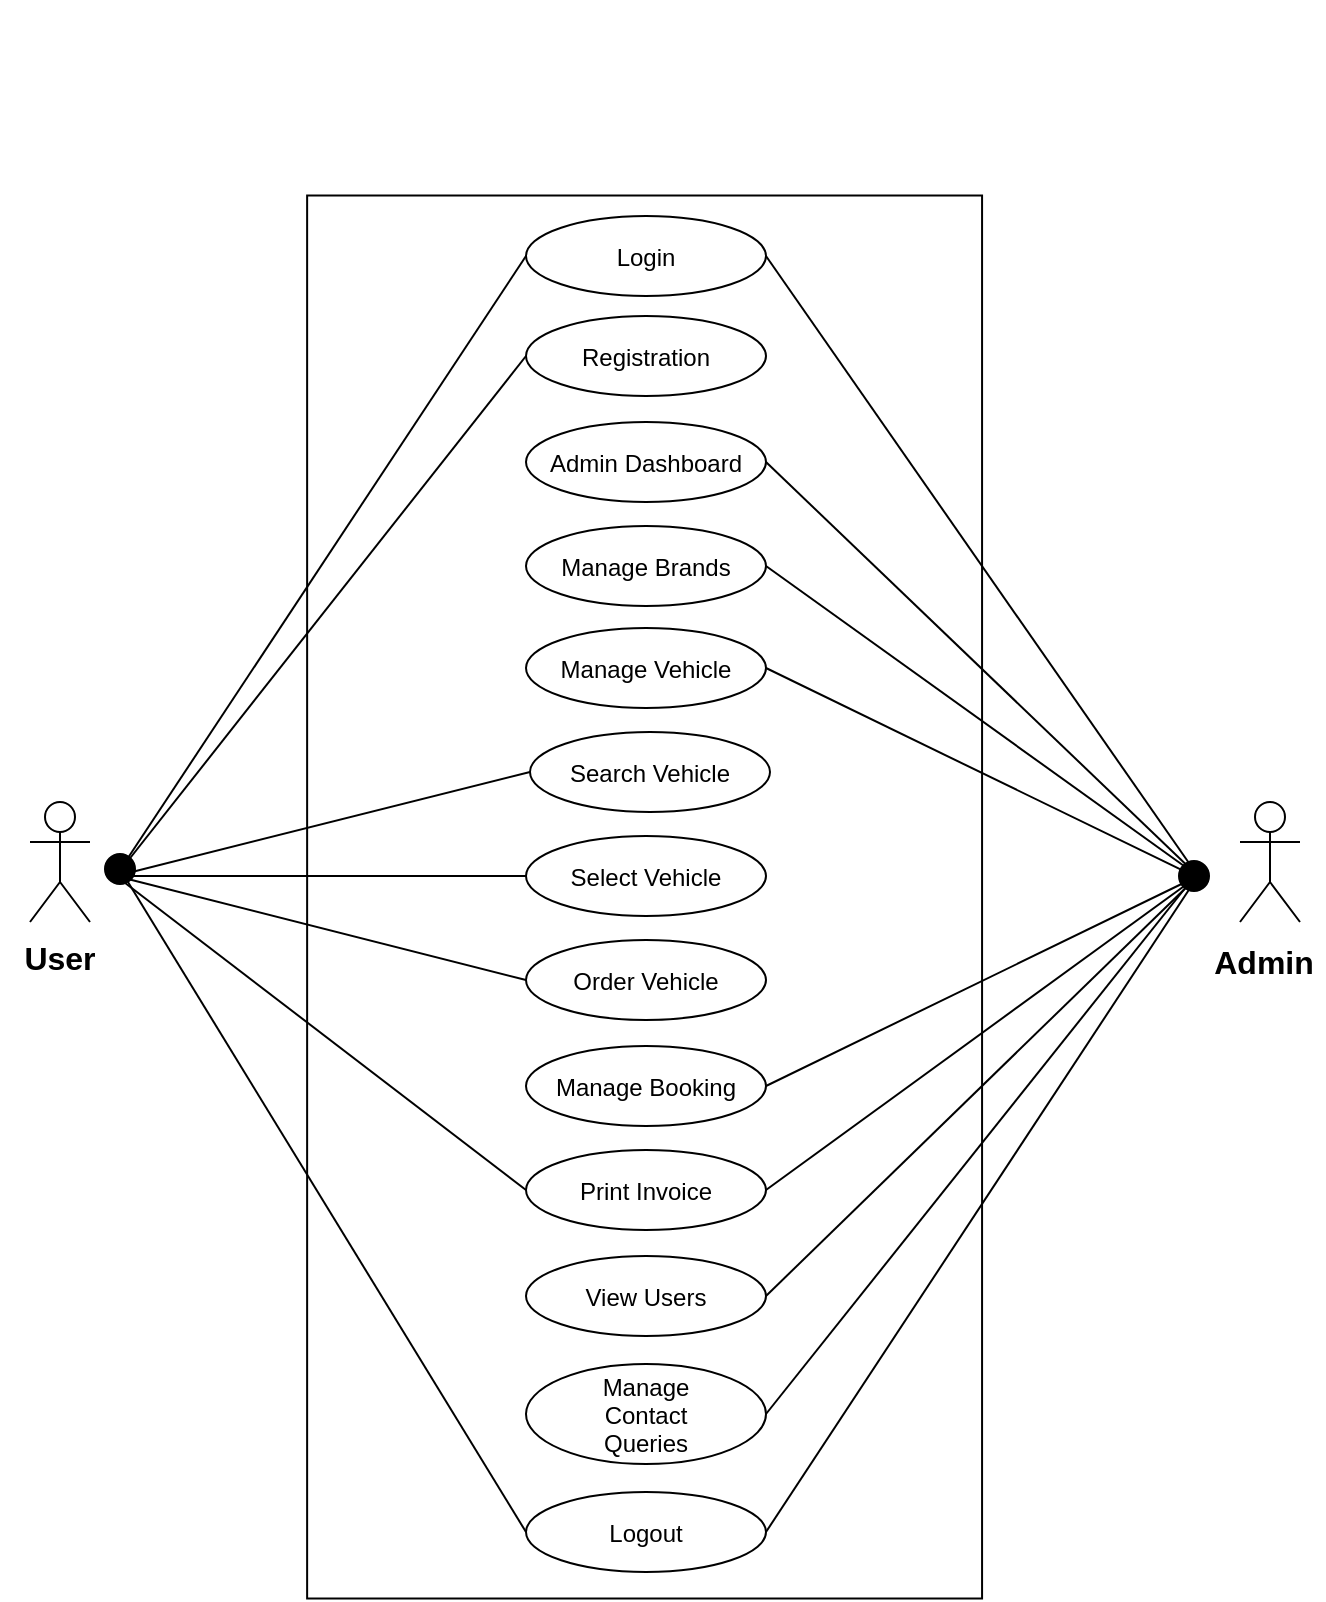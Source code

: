 <mxfile version="26.1.0">
  <diagram name="Page-1" id="2_UPQE842ID0RuER2STA">
    <mxGraphModel dx="119695" dy="83737" grid="0" gridSize="10" guides="1" tooltips="1" connect="1" arrows="1" fold="1" page="1" pageScale="1" pageWidth="827" pageHeight="1169" math="0" shadow="0">
      <root>
        <mxCell id="0" />
        <mxCell id="1" parent="0" />
        <mxCell id="ZdCHqRa5I3XIqSBV15wm-3" value="Login" style="ellipse" parent="1" vertex="1">
          <mxGeometry x="200" y="100" width="120" height="40" as="geometry" />
        </mxCell>
        <mxCell id="ZdCHqRa5I3XIqSBV15wm-4" value="Registration" style="ellipse" parent="1" vertex="1">
          <mxGeometry x="200" y="150" width="120" height="40" as="geometry" />
        </mxCell>
        <mxCell id="ZdCHqRa5I3XIqSBV15wm-5" value="Search Vehicle" style="ellipse" parent="1" vertex="1">
          <mxGeometry x="202" y="358" width="120" height="40" as="geometry" />
        </mxCell>
        <mxCell id="ZdCHqRa5I3XIqSBV15wm-6" style="edgeStyle=none;curved=1;rounded=0;orthogonalLoop=1;jettySize=auto;html=1;exitX=0;exitY=0.5;exitDx=0;exitDy=0;fontSize=12;startSize=8;endSize=8;endArrow=none;startFill=0;" parent="1" source="ZdCHqRa5I3XIqSBV15wm-7" edge="1">
          <mxGeometry relative="1" as="geometry">
            <mxPoint x="-2" y="430" as="targetPoint" />
          </mxGeometry>
        </mxCell>
        <mxCell id="ZdCHqRa5I3XIqSBV15wm-7" value="Select Vehicle" style="ellipse" parent="1" vertex="1">
          <mxGeometry x="200" y="410" width="120" height="40" as="geometry" />
        </mxCell>
        <mxCell id="ZdCHqRa5I3XIqSBV15wm-8" value="Order Vehicle" style="ellipse" parent="1" vertex="1">
          <mxGeometry x="200" y="462" width="120" height="40" as="geometry" />
        </mxCell>
        <mxCell id="ZdCHqRa5I3XIqSBV15wm-9" value="Print Invoice" style="ellipse" parent="1" vertex="1">
          <mxGeometry x="200" y="567" width="120" height="40" as="geometry" />
        </mxCell>
        <mxCell id="ZdCHqRa5I3XIqSBV15wm-10" style="edgeStyle=orthogonalEdgeStyle;" parent="1" source="ZdCHqRa5I3XIqSBV15wm-2" target="ZdCHqRa5I3XIqSBV15wm-3" edge="1" />
        <mxCell id="ZdCHqRa5I3XIqSBV15wm-11" style="edgeStyle=orthogonalEdgeStyle;" parent="1" source="ZdCHqRa5I3XIqSBV15wm-2" target="ZdCHqRa5I3XIqSBV15wm-4" edge="1" />
        <mxCell id="ZdCHqRa5I3XIqSBV15wm-12" style="edgeStyle=orthogonalEdgeStyle;" parent="1" source="ZdCHqRa5I3XIqSBV15wm-2" target="ZdCHqRa5I3XIqSBV15wm-5" edge="1" />
        <mxCell id="ZdCHqRa5I3XIqSBV15wm-13" style="edgeStyle=orthogonalEdgeStyle;" parent="1" source="ZdCHqRa5I3XIqSBV15wm-2" target="ZdCHqRa5I3XIqSBV15wm-7" edge="1" />
        <mxCell id="ZdCHqRa5I3XIqSBV15wm-14" style="edgeStyle=orthogonalEdgeStyle;" parent="1" source="ZdCHqRa5I3XIqSBV15wm-2" target="ZdCHqRa5I3XIqSBV15wm-8" edge="1" />
        <mxCell id="ZdCHqRa5I3XIqSBV15wm-15" style="edgeStyle=orthogonalEdgeStyle;" parent="1" source="ZdCHqRa5I3XIqSBV15wm-2" target="ZdCHqRa5I3XIqSBV15wm-9" edge="1" />
        <mxCell id="ZdCHqRa5I3XIqSBV15wm-16" style="edgeStyle=orthogonalEdgeStyle;" parent="1" source="ZdCHqRa5I3XIqSBV15wm-2" edge="1" />
        <mxCell id="ZdCHqRa5I3XIqSBV15wm-18" value="Admin Dashboard" style="ellipse" parent="1" vertex="1">
          <mxGeometry x="200" y="203" width="120" height="40" as="geometry" />
        </mxCell>
        <mxCell id="ZdCHqRa5I3XIqSBV15wm-19" value="Manage Brands" style="ellipse" parent="1" vertex="1">
          <mxGeometry x="200" y="255" width="120" height="40" as="geometry" />
        </mxCell>
        <mxCell id="ZdCHqRa5I3XIqSBV15wm-20" style="edgeStyle=none;curved=1;rounded=0;orthogonalLoop=1;jettySize=auto;html=1;exitX=1;exitY=0.5;exitDx=0;exitDy=0;fontSize=12;startSize=8;endSize=8;endArrow=none;startFill=0;" parent="1" source="Ep_mHubx2KeJWz62tvHz-10" edge="1">
          <mxGeometry relative="1" as="geometry">
            <mxPoint x="536" y="429" as="targetPoint" />
          </mxGeometry>
        </mxCell>
        <mxCell id="ZdCHqRa5I3XIqSBV15wm-21" value="Manage Vehicle" style="ellipse" parent="1" vertex="1">
          <mxGeometry x="200" y="306" width="120" height="40" as="geometry" />
        </mxCell>
        <mxCell id="ZdCHqRa5I3XIqSBV15wm-22" value="Manage Booking" style="ellipse" parent="1" vertex="1">
          <mxGeometry x="200" y="515" width="120" height="40" as="geometry" />
        </mxCell>
        <mxCell id="ZdCHqRa5I3XIqSBV15wm-23" value="View Users" style="ellipse" parent="1" vertex="1">
          <mxGeometry x="200" y="620" width="120" height="40" as="geometry" />
        </mxCell>
        <mxCell id="ZdCHqRa5I3XIqSBV15wm-24" style="edgeStyle=none;curved=1;rounded=0;orthogonalLoop=1;jettySize=auto;html=1;exitX=1;exitY=0.5;exitDx=0;exitDy=0;fontSize=12;startSize=8;endSize=8;endArrow=none;startFill=0;" parent="1" source="ZdCHqRa5I3XIqSBV15wm-25" edge="1">
          <mxGeometry relative="1" as="geometry">
            <mxPoint x="536" y="428" as="targetPoint" />
          </mxGeometry>
        </mxCell>
        <mxCell id="ZdCHqRa5I3XIqSBV15wm-25" value="Manage&#xa;Contact&#xa;Queries" style="ellipse" parent="1" vertex="1">
          <mxGeometry x="200" y="674" width="120" height="50" as="geometry" />
        </mxCell>
        <mxCell id="ZdCHqRa5I3XIqSBV15wm-26" value="Logout" style="ellipse" parent="1" vertex="1">
          <mxGeometry x="200" y="738" width="120" height="40" as="geometry" />
        </mxCell>
        <mxCell id="ZdCHqRa5I3XIqSBV15wm-27" style="edgeStyle=orthogonalEdgeStyle;" parent="1" source="ZdCHqRa5I3XIqSBV15wm-17" edge="1" />
        <mxCell id="ZdCHqRa5I3XIqSBV15wm-28" style="edgeStyle=orthogonalEdgeStyle;" parent="1" source="ZdCHqRa5I3XIqSBV15wm-17" target="ZdCHqRa5I3XIqSBV15wm-18" edge="1" />
        <mxCell id="ZdCHqRa5I3XIqSBV15wm-29" style="edgeStyle=orthogonalEdgeStyle;" parent="1" source="ZdCHqRa5I3XIqSBV15wm-17" target="ZdCHqRa5I3XIqSBV15wm-19" edge="1" />
        <mxCell id="ZdCHqRa5I3XIqSBV15wm-30" style="edgeStyle=orthogonalEdgeStyle;" parent="1" source="ZdCHqRa5I3XIqSBV15wm-17" target="ZdCHqRa5I3XIqSBV15wm-21" edge="1" />
        <mxCell id="ZdCHqRa5I3XIqSBV15wm-31" style="edgeStyle=orthogonalEdgeStyle;" parent="1" source="ZdCHqRa5I3XIqSBV15wm-17" target="ZdCHqRa5I3XIqSBV15wm-22" edge="1" />
        <mxCell id="ZdCHqRa5I3XIqSBV15wm-32" style="edgeStyle=orthogonalEdgeStyle;" parent="1" source="ZdCHqRa5I3XIqSBV15wm-17" target="ZdCHqRa5I3XIqSBV15wm-23" edge="1" />
        <mxCell id="ZdCHqRa5I3XIqSBV15wm-33" style="edgeStyle=orthogonalEdgeStyle;" parent="1" source="ZdCHqRa5I3XIqSBV15wm-17" target="ZdCHqRa5I3XIqSBV15wm-25" edge="1" />
        <mxCell id="ZdCHqRa5I3XIqSBV15wm-34" style="edgeStyle=orthogonalEdgeStyle;" parent="1" source="ZdCHqRa5I3XIqSBV15wm-17" target="ZdCHqRa5I3XIqSBV15wm-26" edge="1" />
        <mxCell id="ZdCHqRa5I3XIqSBV15wm-35" value="&lt;b&gt;Admin&lt;/b&gt;" style="text;strokeColor=none;fillColor=none;html=1;align=center;verticalAlign=middle;whiteSpace=wrap;rounded=0;fontSize=16;" parent="1" vertex="1">
          <mxGeometry x="539" y="458" width="60" height="30" as="geometry" />
        </mxCell>
        <mxCell id="ZdCHqRa5I3XIqSBV15wm-36" value="&lt;b&gt;User&lt;/b&gt;" style="text;strokeColor=none;fillColor=none;html=1;align=center;verticalAlign=middle;whiteSpace=wrap;rounded=0;fontSize=16;" parent="1" vertex="1">
          <mxGeometry x="-63" y="456" width="60" height="30" as="geometry" />
        </mxCell>
        <mxCell id="ZdCHqRa5I3XIqSBV15wm-37" style="edgeStyle=none;curved=1;rounded=0;orthogonalLoop=1;jettySize=auto;html=1;exitX=0;exitY=0.5;exitDx=0;exitDy=0;entryX=0.5;entryY=0.5;entryDx=0;entryDy=0;entryPerimeter=0;fontSize=12;startSize=8;endSize=8;endArrow=none;startFill=0;" parent="1" source="ZdCHqRa5I3XIqSBV15wm-3" edge="1">
          <mxGeometry relative="1" as="geometry">
            <mxPoint x="-5" y="430" as="targetPoint" />
          </mxGeometry>
        </mxCell>
        <mxCell id="ZdCHqRa5I3XIqSBV15wm-38" style="edgeStyle=none;curved=1;rounded=0;orthogonalLoop=1;jettySize=auto;html=1;exitX=0;exitY=0.5;exitDx=0;exitDy=0;entryX=0.5;entryY=0.5;entryDx=0;entryDy=0;entryPerimeter=0;fontSize=12;startSize=8;endSize=8;endArrow=none;startFill=0;" parent="1" source="ZdCHqRa5I3XIqSBV15wm-4" edge="1">
          <mxGeometry relative="1" as="geometry">
            <mxPoint x="-5" y="430" as="targetPoint" />
          </mxGeometry>
        </mxCell>
        <mxCell id="ZdCHqRa5I3XIqSBV15wm-39" style="edgeStyle=none;curved=1;rounded=0;orthogonalLoop=1;jettySize=auto;html=1;exitX=1;exitY=0.5;exitDx=0;exitDy=0;entryX=0.5;entryY=0.5;entryDx=0;entryDy=0;entryPerimeter=0;fontSize=12;startSize=8;endSize=8;endArrow=none;startFill=0;" parent="1" source="ZdCHqRa5I3XIqSBV15wm-3" edge="1">
          <mxGeometry relative="1" as="geometry">
            <mxPoint x="536" y="430" as="targetPoint" />
          </mxGeometry>
        </mxCell>
        <mxCell id="ZdCHqRa5I3XIqSBV15wm-40" style="edgeStyle=none;curved=1;rounded=0;orthogonalLoop=1;jettySize=auto;html=1;exitX=1;exitY=0.5;exitDx=0;exitDy=0;entryX=0.5;entryY=0.5;entryDx=0;entryDy=0;entryPerimeter=0;fontSize=12;startSize=8;endSize=8;endArrow=none;startFill=0;" parent="1" source="ZdCHqRa5I3XIqSBV15wm-18" edge="1">
          <mxGeometry relative="1" as="geometry">
            <mxPoint x="536" y="430" as="targetPoint" />
          </mxGeometry>
        </mxCell>
        <mxCell id="ZdCHqRa5I3XIqSBV15wm-41" style="edgeStyle=none;curved=1;rounded=0;orthogonalLoop=1;jettySize=auto;html=1;exitX=1;exitY=0.5;exitDx=0;exitDy=0;entryX=0.5;entryY=0.5;entryDx=0;entryDy=0;entryPerimeter=0;fontSize=12;startSize=8;endSize=8;endArrow=none;startFill=0;" parent="1" source="ZdCHqRa5I3XIqSBV15wm-19" edge="1">
          <mxGeometry relative="1" as="geometry">
            <mxPoint x="536" y="430" as="targetPoint" />
          </mxGeometry>
        </mxCell>
        <mxCell id="ZdCHqRa5I3XIqSBV15wm-42" style="edgeStyle=none;curved=1;rounded=0;orthogonalLoop=1;jettySize=auto;html=1;exitX=0;exitY=0.5;exitDx=0;exitDy=0;entryX=0.5;entryY=0.5;entryDx=0;entryDy=0;entryPerimeter=0;fontSize=12;startSize=8;endSize=8;endArrow=none;startFill=0;" parent="1" source="ZdCHqRa5I3XIqSBV15wm-5" edge="1">
          <mxGeometry relative="1" as="geometry">
            <mxPoint x="-5" y="430" as="targetPoint" />
          </mxGeometry>
        </mxCell>
        <mxCell id="ZdCHqRa5I3XIqSBV15wm-43" style="edgeStyle=none;curved=1;rounded=0;orthogonalLoop=1;jettySize=auto;html=1;exitX=0;exitY=0.5;exitDx=0;exitDy=0;entryX=0.5;entryY=0.5;entryDx=0;entryDy=0;entryPerimeter=0;fontSize=12;startSize=8;endSize=8;endArrow=none;startFill=0;" parent="1" source="ZdCHqRa5I3XIqSBV15wm-8" edge="1">
          <mxGeometry relative="1" as="geometry">
            <mxPoint x="-5" y="430" as="targetPoint" />
          </mxGeometry>
        </mxCell>
        <mxCell id="ZdCHqRa5I3XIqSBV15wm-44" style="edgeStyle=none;curved=1;rounded=0;orthogonalLoop=1;jettySize=auto;html=1;exitX=1;exitY=0.5;exitDx=0;exitDy=0;entryX=0.5;entryY=0.5;entryDx=0;entryDy=0;entryPerimeter=0;fontSize=12;startSize=8;endSize=8;endArrow=none;startFill=0;" parent="1" source="ZdCHqRa5I3XIqSBV15wm-22" edge="1">
          <mxGeometry relative="1" as="geometry">
            <mxPoint x="536" y="430" as="targetPoint" />
          </mxGeometry>
        </mxCell>
        <mxCell id="ZdCHqRa5I3XIqSBV15wm-45" style="edgeStyle=none;curved=1;rounded=0;orthogonalLoop=1;jettySize=auto;html=1;exitX=0;exitY=0.5;exitDx=0;exitDy=0;entryX=0.5;entryY=0.5;entryDx=0;entryDy=0;entryPerimeter=0;fontSize=12;startSize=8;endSize=8;endArrow=none;startFill=0;" parent="1" source="ZdCHqRa5I3XIqSBV15wm-9" edge="1">
          <mxGeometry relative="1" as="geometry">
            <mxPoint x="-5" y="430" as="targetPoint" />
          </mxGeometry>
        </mxCell>
        <mxCell id="ZdCHqRa5I3XIqSBV15wm-46" style="edgeStyle=none;curved=1;rounded=0;orthogonalLoop=1;jettySize=auto;html=1;exitX=1;exitY=0.5;exitDx=0;exitDy=0;entryX=0.5;entryY=0.5;entryDx=0;entryDy=0;entryPerimeter=0;fontSize=12;startSize=8;endSize=8;endArrow=none;startFill=0;" parent="1" source="ZdCHqRa5I3XIqSBV15wm-9" edge="1">
          <mxGeometry relative="1" as="geometry">
            <mxPoint x="536" y="430" as="targetPoint" />
          </mxGeometry>
        </mxCell>
        <mxCell id="ZdCHqRa5I3XIqSBV15wm-47" style="edgeStyle=none;curved=1;rounded=0;orthogonalLoop=1;jettySize=auto;html=1;exitX=1;exitY=0.5;exitDx=0;exitDy=0;entryX=0.5;entryY=0.5;entryDx=0;entryDy=0;entryPerimeter=0;fontSize=12;startSize=8;endSize=8;endArrow=none;startFill=0;" parent="1" source="ZdCHqRa5I3XIqSBV15wm-23" edge="1">
          <mxGeometry relative="1" as="geometry">
            <mxPoint x="536" y="430" as="targetPoint" />
          </mxGeometry>
        </mxCell>
        <mxCell id="ZdCHqRa5I3XIqSBV15wm-48" style="edgeStyle=none;curved=1;rounded=0;orthogonalLoop=1;jettySize=auto;html=1;exitX=1;exitY=0.5;exitDx=0;exitDy=0;entryX=0.5;entryY=0.5;entryDx=0;entryDy=0;entryPerimeter=0;fontSize=12;startSize=8;endSize=8;endArrow=none;startFill=0;" parent="1" source="ZdCHqRa5I3XIqSBV15wm-26" edge="1">
          <mxGeometry relative="1" as="geometry">
            <mxPoint x="536" y="430" as="targetPoint" />
          </mxGeometry>
        </mxCell>
        <mxCell id="ZdCHqRa5I3XIqSBV15wm-49" style="edgeStyle=none;curved=1;rounded=0;orthogonalLoop=1;jettySize=auto;html=1;exitX=0;exitY=0.5;exitDx=0;exitDy=0;entryX=0.5;entryY=0.5;entryDx=0;entryDy=0;entryPerimeter=0;fontSize=12;startSize=8;endSize=8;endArrow=none;startFill=0;" parent="1" edge="1">
          <mxGeometry relative="1" as="geometry">
            <mxPoint x="-10.5" y="426.5" as="sourcePoint" />
            <mxPoint x="-5" y="430" as="targetPoint" />
          </mxGeometry>
        </mxCell>
        <mxCell id="Ep_mHubx2KeJWz62tvHz-2" value="" style="rounded=0;whiteSpace=wrap;html=1;fillColor=none;rotation=-90;" vertex="1" parent="1">
          <mxGeometry x="-91.45" y="271.77" width="701.5" height="337.47" as="geometry" />
        </mxCell>
        <mxCell id="Ep_mHubx2KeJWz62tvHz-8" value="" style="edgeStyle=none;curved=1;rounded=0;orthogonalLoop=1;jettySize=auto;html=1;exitX=0;exitY=0.5;exitDx=0;exitDy=0;entryX=0.5;entryY=0.5;entryDx=0;entryDy=0;entryPerimeter=0;fontSize=12;startSize=8;endSize=8;endArrow=none;startFill=0;" edge="1" parent="1" source="ZdCHqRa5I3XIqSBV15wm-26">
          <mxGeometry relative="1" as="geometry">
            <mxPoint x="200" y="758" as="sourcePoint" />
            <mxPoint x="-3" y="426.5" as="targetPoint" />
          </mxGeometry>
        </mxCell>
        <mxCell id="Ep_mHubx2KeJWz62tvHz-9" value="" style="ellipse;shape=doubleEllipse;whiteSpace=wrap;html=1;aspect=fixed;fillColor=#000000;" vertex="1" parent="1">
          <mxGeometry x="-10.5" y="419" width="15" height="15" as="geometry" />
        </mxCell>
        <mxCell id="Ep_mHubx2KeJWz62tvHz-11" value="" style="edgeStyle=none;curved=1;rounded=0;orthogonalLoop=1;jettySize=auto;html=1;exitX=1;exitY=0.5;exitDx=0;exitDy=0;fontSize=12;startSize=8;endSize=8;endArrow=none;startFill=0;" edge="1" parent="1" source="ZdCHqRa5I3XIqSBV15wm-21" target="Ep_mHubx2KeJWz62tvHz-10">
          <mxGeometry relative="1" as="geometry">
            <mxPoint x="536" y="429" as="targetPoint" />
            <mxPoint x="320" y="326" as="sourcePoint" />
          </mxGeometry>
        </mxCell>
        <mxCell id="Ep_mHubx2KeJWz62tvHz-10" value="" style="ellipse;shape=doubleEllipse;whiteSpace=wrap;html=1;aspect=fixed;fillColor=#000000;" vertex="1" parent="1">
          <mxGeometry x="526.5" y="422.5" width="15" height="15" as="geometry" />
        </mxCell>
        <mxCell id="Ep_mHubx2KeJWz62tvHz-12" value="" style="shape=umlActor;verticalLabelPosition=bottom;verticalAlign=top;html=1;outlineConnect=0;" vertex="1" parent="1">
          <mxGeometry x="-48" y="393" width="30" height="60" as="geometry" />
        </mxCell>
        <mxCell id="Ep_mHubx2KeJWz62tvHz-15" value="" style="shape=umlActor;verticalLabelPosition=bottom;verticalAlign=top;html=1;outlineConnect=0;" vertex="1" parent="1">
          <mxGeometry x="557" y="393" width="30" height="60" as="geometry" />
        </mxCell>
      </root>
    </mxGraphModel>
  </diagram>
</mxfile>
